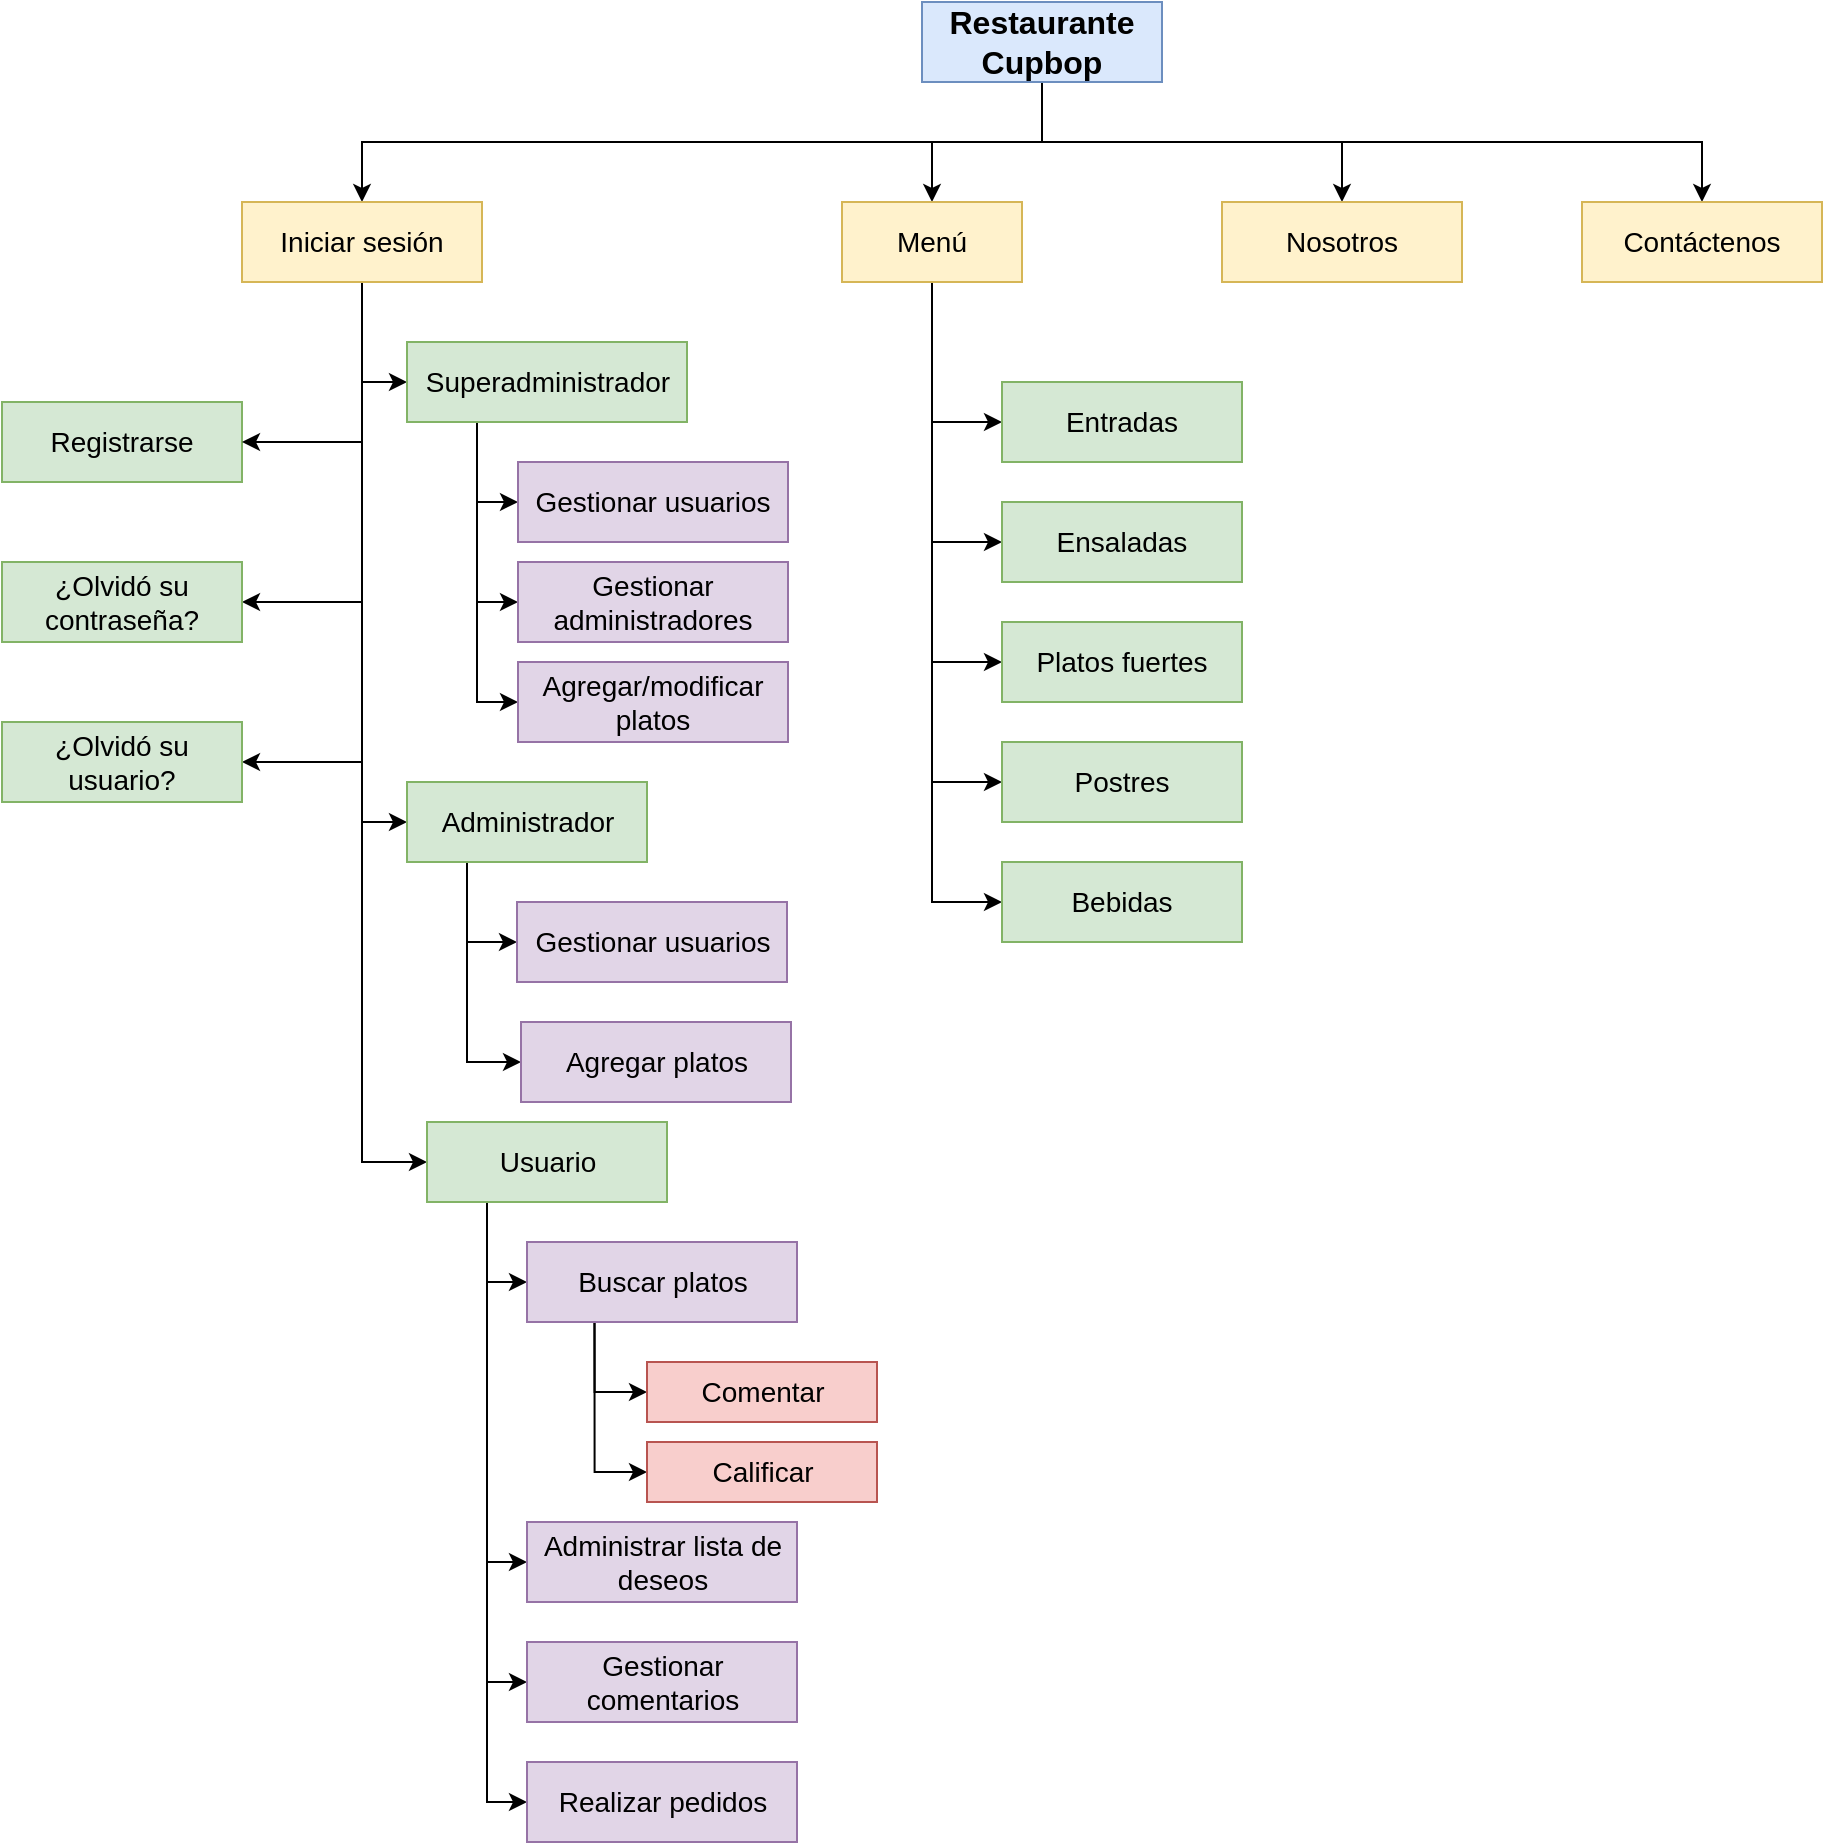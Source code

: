 <mxfile version="20.3.3" type="device"><diagram id="V4RDsS4UnUNfhNqDRmXw" name="Page-1"><mxGraphModel dx="1673" dy="1995" grid="1" gridSize="10" guides="1" tooltips="1" connect="1" arrows="1" fold="1" page="1" pageScale="1" pageWidth="850" pageHeight="1100" math="0" shadow="0"><root><mxCell id="0"/><mxCell id="1" parent="0"/><mxCell id="bThQo460ilvIFqvOXtsr-10" style="edgeStyle=orthogonalEdgeStyle;rounded=0;orthogonalLoop=1;jettySize=auto;html=1;exitX=0.5;exitY=1;exitDx=0;exitDy=0;entryX=0.5;entryY=0;entryDx=0;entryDy=0;fontSize=14;" parent="1" source="bThQo460ilvIFqvOXtsr-1" target="bThQo460ilvIFqvOXtsr-6" edge="1"><mxGeometry relative="1" as="geometry"/></mxCell><mxCell id="bThQo460ilvIFqvOXtsr-12" style="edgeStyle=orthogonalEdgeStyle;rounded=0;orthogonalLoop=1;jettySize=auto;html=1;exitX=0.5;exitY=1;exitDx=0;exitDy=0;entryX=0.5;entryY=0;entryDx=0;entryDy=0;fontSize=14;" parent="1" source="bThQo460ilvIFqvOXtsr-1" target="bThQo460ilvIFqvOXtsr-7" edge="1"><mxGeometry relative="1" as="geometry"/></mxCell><mxCell id="bWEjybdsRurOu24NsJkj-3" style="edgeStyle=orthogonalEdgeStyle;rounded=0;orthogonalLoop=1;jettySize=auto;html=1;exitX=0.5;exitY=1;exitDx=0;exitDy=0;entryX=0.5;entryY=0;entryDx=0;entryDy=0;" edge="1" parent="1" source="bThQo460ilvIFqvOXtsr-1" target="bWEjybdsRurOu24NsJkj-1"><mxGeometry relative="1" as="geometry"/></mxCell><mxCell id="bWEjybdsRurOu24NsJkj-4" style="edgeStyle=orthogonalEdgeStyle;rounded=0;orthogonalLoop=1;jettySize=auto;html=1;exitX=0.5;exitY=1;exitDx=0;exitDy=0;entryX=0.5;entryY=0;entryDx=0;entryDy=0;" edge="1" parent="1" source="bThQo460ilvIFqvOXtsr-1" target="bWEjybdsRurOu24NsJkj-2"><mxGeometry relative="1" as="geometry"/></mxCell><mxCell id="bThQo460ilvIFqvOXtsr-1" value="Restaurante Cupbop" style="rounded=0;whiteSpace=wrap;html=1;fontStyle=1;fontSize=16;fillColor=#dae8fc;strokeColor=#6c8ebf;" parent="1" vertex="1"><mxGeometry x="560" y="-1070" width="120" height="40" as="geometry"/></mxCell><mxCell id="bThQo460ilvIFqvOXtsr-2" value="Registrarse" style="rounded=0;whiteSpace=wrap;html=1;fontStyle=0;fontSize=14;fillColor=#d5e8d4;strokeColor=#82b366;" parent="1" vertex="1"><mxGeometry x="100" y="-870" width="120" height="40" as="geometry"/></mxCell><mxCell id="bThQo460ilvIFqvOXtsr-20" style="edgeStyle=orthogonalEdgeStyle;rounded=0;orthogonalLoop=1;jettySize=auto;html=1;exitX=0.5;exitY=1;exitDx=0;exitDy=0;entryX=0;entryY=0.5;entryDx=0;entryDy=0;fontSize=14;" parent="1" source="bThQo460ilvIFqvOXtsr-6" target="bThQo460ilvIFqvOXtsr-13" edge="1"><mxGeometry relative="1" as="geometry"/></mxCell><mxCell id="bThQo460ilvIFqvOXtsr-21" style="edgeStyle=orthogonalEdgeStyle;rounded=0;orthogonalLoop=1;jettySize=auto;html=1;exitX=0.5;exitY=1;exitDx=0;exitDy=0;entryX=0;entryY=0.5;entryDx=0;entryDy=0;fontSize=14;" parent="1" source="bThQo460ilvIFqvOXtsr-6" target="bThQo460ilvIFqvOXtsr-15" edge="1"><mxGeometry relative="1" as="geometry"/></mxCell><mxCell id="bThQo460ilvIFqvOXtsr-22" style="edgeStyle=orthogonalEdgeStyle;rounded=0;orthogonalLoop=1;jettySize=auto;html=1;exitX=0.5;exitY=1;exitDx=0;exitDy=0;entryX=0;entryY=0.5;entryDx=0;entryDy=0;fontSize=14;" parent="1" source="bThQo460ilvIFqvOXtsr-6" target="bThQo460ilvIFqvOXtsr-14" edge="1"><mxGeometry relative="1" as="geometry"/></mxCell><mxCell id="bWEjybdsRurOu24NsJkj-7" style="edgeStyle=orthogonalEdgeStyle;rounded=0;orthogonalLoop=1;jettySize=auto;html=1;exitX=0.5;exitY=1;exitDx=0;exitDy=0;entryX=1;entryY=0.5;entryDx=0;entryDy=0;fontSize=16;" edge="1" parent="1" source="bThQo460ilvIFqvOXtsr-6" target="bThQo460ilvIFqvOXtsr-2"><mxGeometry relative="1" as="geometry"/></mxCell><mxCell id="bWEjybdsRurOu24NsJkj-8" style="edgeStyle=orthogonalEdgeStyle;rounded=0;orthogonalLoop=1;jettySize=auto;html=1;exitX=0.5;exitY=1;exitDx=0;exitDy=0;entryX=1;entryY=0.5;entryDx=0;entryDy=0;fontSize=16;" edge="1" parent="1" source="bThQo460ilvIFqvOXtsr-6" target="bWEjybdsRurOu24NsJkj-6"><mxGeometry relative="1" as="geometry"/></mxCell><mxCell id="bWEjybdsRurOu24NsJkj-9" style="edgeStyle=orthogonalEdgeStyle;rounded=0;orthogonalLoop=1;jettySize=auto;html=1;exitX=0.5;exitY=1;exitDx=0;exitDy=0;entryX=1;entryY=0.5;entryDx=0;entryDy=0;fontSize=16;" edge="1" parent="1" source="bThQo460ilvIFqvOXtsr-6" target="bWEjybdsRurOu24NsJkj-5"><mxGeometry relative="1" as="geometry"/></mxCell><mxCell id="bThQo460ilvIFqvOXtsr-6" value="Iniciar sesión" style="rounded=0;whiteSpace=wrap;html=1;fontStyle=0;fontSize=14;fillColor=#fff2cc;strokeColor=#d6b656;" parent="1" vertex="1"><mxGeometry x="220" y="-970" width="120" height="40" as="geometry"/></mxCell><mxCell id="bThQo460ilvIFqvOXtsr-26" style="edgeStyle=orthogonalEdgeStyle;rounded=0;orthogonalLoop=1;jettySize=auto;html=1;exitX=0.5;exitY=1;exitDx=0;exitDy=0;entryX=0;entryY=0.5;entryDx=0;entryDy=0;fontSize=14;" parent="1" source="bThQo460ilvIFqvOXtsr-7" target="bThQo460ilvIFqvOXtsr-23" edge="1"><mxGeometry relative="1" as="geometry"/></mxCell><mxCell id="bThQo460ilvIFqvOXtsr-33" style="edgeStyle=orthogonalEdgeStyle;rounded=0;orthogonalLoop=1;jettySize=auto;html=1;exitX=0.5;exitY=1;exitDx=0;exitDy=0;entryX=0;entryY=0.5;entryDx=0;entryDy=0;fontSize=14;" parent="1" source="bThQo460ilvIFqvOXtsr-7" target="bThQo460ilvIFqvOXtsr-27" edge="1"><mxGeometry relative="1" as="geometry"/></mxCell><mxCell id="bThQo460ilvIFqvOXtsr-34" style="edgeStyle=orthogonalEdgeStyle;rounded=0;orthogonalLoop=1;jettySize=auto;html=1;exitX=0.5;exitY=1;exitDx=0;exitDy=0;entryX=0;entryY=0.5;entryDx=0;entryDy=0;fontSize=14;" parent="1" source="bThQo460ilvIFqvOXtsr-7" target="bThQo460ilvIFqvOXtsr-28" edge="1"><mxGeometry relative="1" as="geometry"/></mxCell><mxCell id="bThQo460ilvIFqvOXtsr-35" style="edgeStyle=orthogonalEdgeStyle;rounded=0;orthogonalLoop=1;jettySize=auto;html=1;exitX=0.5;exitY=1;exitDx=0;exitDy=0;entryX=0;entryY=0.5;entryDx=0;entryDy=0;fontSize=14;" parent="1" source="bThQo460ilvIFqvOXtsr-7" target="bThQo460ilvIFqvOXtsr-29" edge="1"><mxGeometry relative="1" as="geometry"/></mxCell><mxCell id="bThQo460ilvIFqvOXtsr-36" style="edgeStyle=orthogonalEdgeStyle;rounded=0;orthogonalLoop=1;jettySize=auto;html=1;exitX=0.5;exitY=1;exitDx=0;exitDy=0;entryX=0;entryY=0.5;entryDx=0;entryDy=0;fontSize=14;" parent="1" source="bThQo460ilvIFqvOXtsr-7" target="bThQo460ilvIFqvOXtsr-30" edge="1"><mxGeometry relative="1" as="geometry"/></mxCell><mxCell id="bThQo460ilvIFqvOXtsr-7" value="Menú" style="rounded=0;whiteSpace=wrap;html=1;fontStyle=0;fontSize=14;fillColor=#fff2cc;strokeColor=#d6b656;" parent="1" vertex="1"><mxGeometry x="520" y="-970" width="90" height="40" as="geometry"/></mxCell><mxCell id="bThQo460ilvIFqvOXtsr-58" style="edgeStyle=orthogonalEdgeStyle;rounded=0;orthogonalLoop=1;jettySize=auto;html=1;exitX=0.25;exitY=1;exitDx=0;exitDy=0;entryX=0;entryY=0.5;entryDx=0;entryDy=0;fontSize=14;" parent="1" source="bThQo460ilvIFqvOXtsr-13" target="bThQo460ilvIFqvOXtsr-56" edge="1"><mxGeometry relative="1" as="geometry"/></mxCell><mxCell id="bThQo460ilvIFqvOXtsr-59" style="edgeStyle=orthogonalEdgeStyle;rounded=0;orthogonalLoop=1;jettySize=auto;html=1;exitX=0.25;exitY=1;exitDx=0;exitDy=0;entryX=0;entryY=0.5;entryDx=0;entryDy=0;fontSize=14;" parent="1" source="bThQo460ilvIFqvOXtsr-13" target="bThQo460ilvIFqvOXtsr-57" edge="1"><mxGeometry relative="1" as="geometry"/></mxCell><mxCell id="bThQo460ilvIFqvOXtsr-13" value="Administrador" style="rounded=0;whiteSpace=wrap;html=1;fontStyle=0;fontSize=14;fillColor=#d5e8d4;strokeColor=#82b366;" parent="1" vertex="1"><mxGeometry x="302.5" y="-680" width="120" height="40" as="geometry"/></mxCell><mxCell id="bThQo460ilvIFqvOXtsr-39" style="edgeStyle=orthogonalEdgeStyle;rounded=0;orthogonalLoop=1;jettySize=auto;html=1;exitX=0.25;exitY=1;exitDx=0;exitDy=0;entryX=0;entryY=0.5;entryDx=0;entryDy=0;fontSize=14;" parent="1" source="bThQo460ilvIFqvOXtsr-14" target="bThQo460ilvIFqvOXtsr-37" edge="1"><mxGeometry relative="1" as="geometry"/></mxCell><mxCell id="bThQo460ilvIFqvOXtsr-41" style="edgeStyle=orthogonalEdgeStyle;rounded=0;orthogonalLoop=1;jettySize=auto;html=1;exitX=0.25;exitY=1;exitDx=0;exitDy=0;entryX=0;entryY=0.5;entryDx=0;entryDy=0;fontSize=14;" parent="1" source="bThQo460ilvIFqvOXtsr-14" target="bThQo460ilvIFqvOXtsr-40" edge="1"><mxGeometry relative="1" as="geometry"/></mxCell><mxCell id="bThQo460ilvIFqvOXtsr-43" style="edgeStyle=orthogonalEdgeStyle;rounded=0;orthogonalLoop=1;jettySize=auto;html=1;exitX=0.25;exitY=1;exitDx=0;exitDy=0;entryX=0;entryY=0.5;entryDx=0;entryDy=0;fontSize=14;" parent="1" source="bThQo460ilvIFqvOXtsr-14" target="bThQo460ilvIFqvOXtsr-42" edge="1"><mxGeometry relative="1" as="geometry"/></mxCell><mxCell id="bThQo460ilvIFqvOXtsr-45" style="edgeStyle=orthogonalEdgeStyle;rounded=0;orthogonalLoop=1;jettySize=auto;html=1;exitX=0.25;exitY=1;exitDx=0;exitDy=0;entryX=0;entryY=0.5;entryDx=0;entryDy=0;fontSize=14;" parent="1" source="bThQo460ilvIFqvOXtsr-14" target="bThQo460ilvIFqvOXtsr-44" edge="1"><mxGeometry relative="1" as="geometry"/></mxCell><mxCell id="bThQo460ilvIFqvOXtsr-14" value="Usuario" style="rounded=0;whiteSpace=wrap;html=1;fontStyle=0;fontSize=14;fillColor=#d5e8d4;strokeColor=#82b366;" parent="1" vertex="1"><mxGeometry x="312.5" y="-510" width="120" height="40" as="geometry"/></mxCell><mxCell id="bThQo460ilvIFqvOXtsr-64" style="edgeStyle=orthogonalEdgeStyle;rounded=0;orthogonalLoop=1;jettySize=auto;html=1;exitX=0.25;exitY=1;exitDx=0;exitDy=0;entryX=0;entryY=0.5;entryDx=0;entryDy=0;fontSize=14;" parent="1" source="bThQo460ilvIFqvOXtsr-15" target="bThQo460ilvIFqvOXtsr-60" edge="1"><mxGeometry relative="1" as="geometry"/></mxCell><mxCell id="bThQo460ilvIFqvOXtsr-65" style="edgeStyle=orthogonalEdgeStyle;rounded=0;orthogonalLoop=1;jettySize=auto;html=1;exitX=0.25;exitY=1;exitDx=0;exitDy=0;entryX=0;entryY=0.5;entryDx=0;entryDy=0;fontSize=14;" parent="1" source="bThQo460ilvIFqvOXtsr-15" target="bThQo460ilvIFqvOXtsr-62" edge="1"><mxGeometry relative="1" as="geometry"/></mxCell><mxCell id="bThQo460ilvIFqvOXtsr-66" style="edgeStyle=orthogonalEdgeStyle;rounded=0;orthogonalLoop=1;jettySize=auto;html=1;exitX=0.25;exitY=1;exitDx=0;exitDy=0;entryX=0;entryY=0.5;entryDx=0;entryDy=0;fontSize=14;" parent="1" source="bThQo460ilvIFqvOXtsr-15" target="bThQo460ilvIFqvOXtsr-61" edge="1"><mxGeometry relative="1" as="geometry"/></mxCell><mxCell id="bThQo460ilvIFqvOXtsr-15" value="Superadministrador" style="rounded=0;whiteSpace=wrap;html=1;fontStyle=0;fontSize=14;fillColor=#d5e8d4;strokeColor=#82b366;" parent="1" vertex="1"><mxGeometry x="302.5" y="-900" width="140" height="40" as="geometry"/></mxCell><mxCell id="bThQo460ilvIFqvOXtsr-23" value="Entradas" style="rounded=0;whiteSpace=wrap;html=1;fontStyle=0;fontSize=14;fillColor=#d5e8d4;strokeColor=#82b366;" parent="1" vertex="1"><mxGeometry x="600" y="-880" width="120" height="40" as="geometry"/></mxCell><mxCell id="bThQo460ilvIFqvOXtsr-27" value="Ensaladas" style="rounded=0;whiteSpace=wrap;html=1;fontStyle=0;fontSize=14;fillColor=#d5e8d4;strokeColor=#82b366;" parent="1" vertex="1"><mxGeometry x="600" y="-820" width="120" height="40" as="geometry"/></mxCell><mxCell id="bThQo460ilvIFqvOXtsr-28" value="Platos fuertes" style="rounded=0;whiteSpace=wrap;html=1;fontStyle=0;fontSize=14;fillColor=#d5e8d4;strokeColor=#82b366;" parent="1" vertex="1"><mxGeometry x="600" y="-760" width="120" height="40" as="geometry"/></mxCell><mxCell id="bThQo460ilvIFqvOXtsr-29" value="Postres" style="rounded=0;whiteSpace=wrap;html=1;fontStyle=0;fontSize=14;fillColor=#d5e8d4;strokeColor=#82b366;" parent="1" vertex="1"><mxGeometry x="600" y="-700" width="120" height="40" as="geometry"/></mxCell><mxCell id="bThQo460ilvIFqvOXtsr-30" value="Bebidas" style="rounded=0;whiteSpace=wrap;html=1;fontStyle=0;fontSize=14;fillColor=#d5e8d4;strokeColor=#82b366;" parent="1" vertex="1"><mxGeometry x="600" y="-640" width="120" height="40" as="geometry"/></mxCell><mxCell id="bThQo460ilvIFqvOXtsr-37" value="Administrar lista de deseos" style="rounded=0;whiteSpace=wrap;html=1;fontStyle=0;fontSize=14;fillColor=#e1d5e7;strokeColor=#9673a6;" parent="1" vertex="1"><mxGeometry x="362.5" y="-310" width="135" height="40" as="geometry"/></mxCell><mxCell id="bThQo460ilvIFqvOXtsr-40" value="Gestionar comentarios" style="rounded=0;whiteSpace=wrap;html=1;fontStyle=0;fontSize=14;fillColor=#e1d5e7;strokeColor=#9673a6;" parent="1" vertex="1"><mxGeometry x="362.5" y="-250" width="135" height="40" as="geometry"/></mxCell><mxCell id="bThQo460ilvIFqvOXtsr-42" value="Realizar pedidos" style="rounded=0;whiteSpace=wrap;html=1;fontStyle=0;fontSize=14;fillColor=#e1d5e7;strokeColor=#9673a6;" parent="1" vertex="1"><mxGeometry x="362.5" y="-190" width="135" height="40" as="geometry"/></mxCell><mxCell id="bThQo460ilvIFqvOXtsr-53" style="edgeStyle=orthogonalEdgeStyle;rounded=0;orthogonalLoop=1;jettySize=auto;html=1;exitX=0.25;exitY=1;exitDx=0;exitDy=0;entryX=0;entryY=0.5;entryDx=0;entryDy=0;fontSize=14;" parent="1" source="bThQo460ilvIFqvOXtsr-44" target="bThQo460ilvIFqvOXtsr-47" edge="1"><mxGeometry relative="1" as="geometry"/></mxCell><mxCell id="bThQo460ilvIFqvOXtsr-55" style="edgeStyle=orthogonalEdgeStyle;rounded=0;orthogonalLoop=1;jettySize=auto;html=1;exitX=0.25;exitY=1;exitDx=0;exitDy=0;entryX=0;entryY=0.5;entryDx=0;entryDy=0;fontSize=14;" parent="1" source="bThQo460ilvIFqvOXtsr-44" target="bThQo460ilvIFqvOXtsr-46" edge="1"><mxGeometry relative="1" as="geometry"/></mxCell><mxCell id="bThQo460ilvIFqvOXtsr-44" value="Buscar platos" style="rounded=0;whiteSpace=wrap;html=1;fontStyle=0;fontSize=14;fillColor=#e1d5e7;strokeColor=#9673a6;" parent="1" vertex="1"><mxGeometry x="362.5" y="-450" width="135" height="40" as="geometry"/></mxCell><mxCell id="bThQo460ilvIFqvOXtsr-46" value="Comentar" style="rounded=0;whiteSpace=wrap;html=1;fontStyle=0;fontSize=14;fillColor=#f8cecc;strokeColor=#b85450;" parent="1" vertex="1"><mxGeometry x="422.5" y="-390" width="115" height="30" as="geometry"/></mxCell><mxCell id="bThQo460ilvIFqvOXtsr-47" value="Calificar" style="rounded=0;whiteSpace=wrap;html=1;fontStyle=0;fontSize=14;fillColor=#f8cecc;strokeColor=#b85450;" parent="1" vertex="1"><mxGeometry x="422.5" y="-350" width="115" height="30" as="geometry"/></mxCell><mxCell id="bThQo460ilvIFqvOXtsr-56" value="Gestionar usuarios" style="rounded=0;whiteSpace=wrap;html=1;fontStyle=0;fontSize=14;fillColor=#e1d5e7;strokeColor=#9673a6;" parent="1" vertex="1"><mxGeometry x="357.5" y="-620" width="135" height="40" as="geometry"/></mxCell><mxCell id="bThQo460ilvIFqvOXtsr-57" value="Agregar platos" style="rounded=0;whiteSpace=wrap;html=1;fontStyle=0;fontSize=14;fillColor=#e1d5e7;strokeColor=#9673a6;" parent="1" vertex="1"><mxGeometry x="359.5" y="-560" width="135" height="40" as="geometry"/></mxCell><mxCell id="bThQo460ilvIFqvOXtsr-60" value="Gestionar usuarios" style="rounded=0;whiteSpace=wrap;html=1;fontStyle=0;fontSize=14;fillColor=#e1d5e7;strokeColor=#9673a6;" parent="1" vertex="1"><mxGeometry x="358" y="-840" width="135" height="40" as="geometry"/></mxCell><mxCell id="bThQo460ilvIFqvOXtsr-61" value="Agregar/modificar platos" style="rounded=0;whiteSpace=wrap;html=1;fontStyle=0;fontSize=14;fillColor=#e1d5e7;strokeColor=#9673a6;" parent="1" vertex="1"><mxGeometry x="358" y="-740" width="135" height="40" as="geometry"/></mxCell><mxCell id="bThQo460ilvIFqvOXtsr-62" value="Gestionar administradores" style="rounded=0;whiteSpace=wrap;html=1;fontStyle=0;fontSize=14;fillColor=#e1d5e7;strokeColor=#9673a6;" parent="1" vertex="1"><mxGeometry x="358" y="-790" width="135" height="40" as="geometry"/></mxCell><mxCell id="bWEjybdsRurOu24NsJkj-1" value="Nosotros" style="rounded=0;whiteSpace=wrap;html=1;fontStyle=0;fontSize=14;fillColor=#fff2cc;strokeColor=#d6b656;" vertex="1" parent="1"><mxGeometry x="710" y="-970" width="120" height="40" as="geometry"/></mxCell><mxCell id="bWEjybdsRurOu24NsJkj-2" value="Contáctenos" style="rounded=0;whiteSpace=wrap;html=1;fontStyle=0;fontSize=14;fillColor=#fff2cc;strokeColor=#d6b656;" vertex="1" parent="1"><mxGeometry x="890" y="-970" width="120" height="40" as="geometry"/></mxCell><mxCell id="bWEjybdsRurOu24NsJkj-5" value="¿Olvidó su usuario?" style="rounded=0;whiteSpace=wrap;html=1;fontStyle=0;fontSize=14;fillColor=#d5e8d4;strokeColor=#82b366;" vertex="1" parent="1"><mxGeometry x="100" y="-710" width="120" height="40" as="geometry"/></mxCell><mxCell id="bWEjybdsRurOu24NsJkj-6" value="¿Olvidó su contraseña?" style="rounded=0;whiteSpace=wrap;html=1;fontStyle=0;fontSize=14;fillColor=#d5e8d4;strokeColor=#82b366;" vertex="1" parent="1"><mxGeometry x="100" y="-790" width="120" height="40" as="geometry"/></mxCell></root></mxGraphModel></diagram></mxfile>